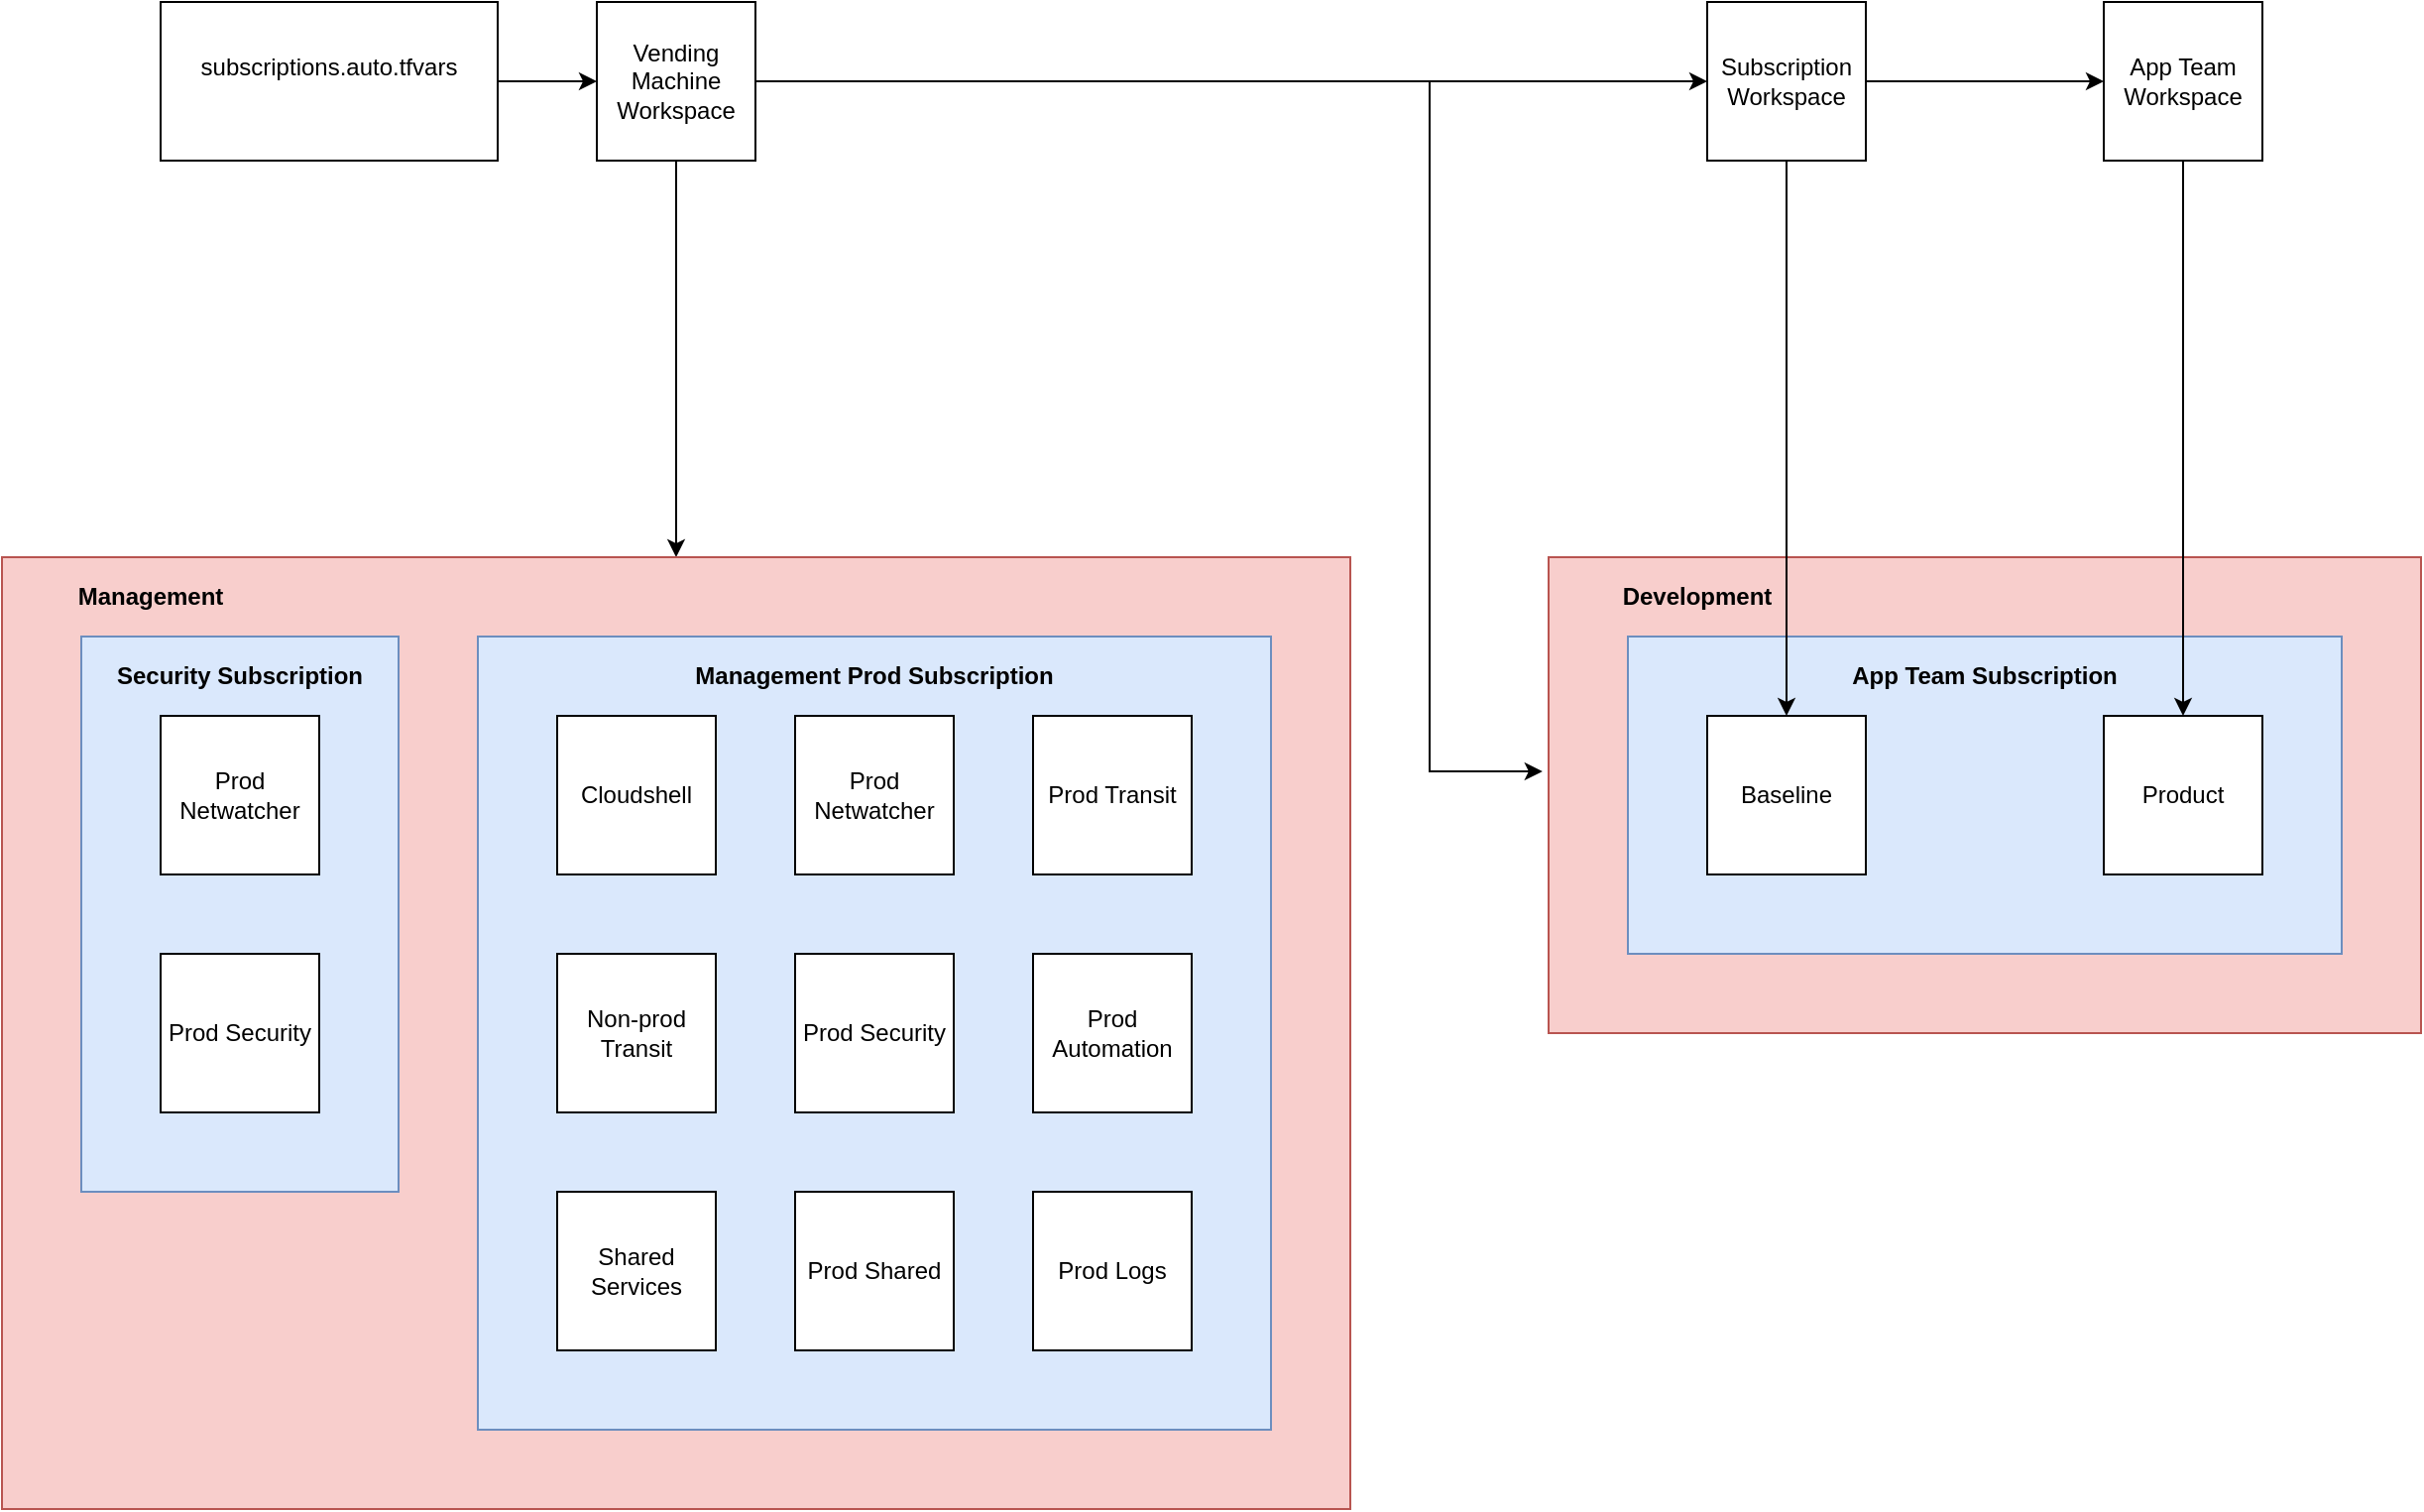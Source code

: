 <mxfile version="13.8.8" type="github">
  <diagram id="AANyPT6bGhwmdgy3tdTZ" name="Page-1">
    <mxGraphModel dx="1422" dy="763" grid="1" gridSize="10" guides="1" tooltips="1" connect="1" arrows="1" fold="1" page="1" pageScale="1" pageWidth="1920" pageHeight="1200" math="0" shadow="0">
      <root>
        <mxCell id="0" />
        <mxCell id="1" parent="0" />
        <mxCell id="aP7lQ5Zf4fHE2E8MXHQa-24" style="edgeStyle=orthogonalEdgeStyle;rounded=0;orthogonalLoop=1;jettySize=auto;html=1;" edge="1" parent="1" source="0ONp2DLV14u4Jb8AU9xu-2" target="aP7lQ5Zf4fHE2E8MXHQa-16">
          <mxGeometry relative="1" as="geometry" />
        </mxCell>
        <mxCell id="aP7lQ5Zf4fHE2E8MXHQa-30" style="edgeStyle=orthogonalEdgeStyle;rounded=0;orthogonalLoop=1;jettySize=auto;html=1;entryX=-0.007;entryY=0.45;entryDx=0;entryDy=0;entryPerimeter=0;" edge="1" parent="1" source="0ONp2DLV14u4Jb8AU9xu-2" target="aP7lQ5Zf4fHE2E8MXHQa-21">
          <mxGeometry relative="1" as="geometry">
            <Array as="points">
              <mxPoint x="760" y="160" />
              <mxPoint x="760" y="508" />
            </Array>
          </mxGeometry>
        </mxCell>
        <mxCell id="0ONp2DLV14u4Jb8AU9xu-2" value="&lt;div&gt;Vending&lt;/div&gt;&lt;div&gt;Machine&lt;/div&gt;&lt;div&gt;Workspace&lt;/div&gt;" style="whiteSpace=wrap;html=1;aspect=fixed;" parent="1" vertex="1">
          <mxGeometry x="340" y="120" width="80" height="80" as="geometry" />
        </mxCell>
        <mxCell id="aP7lQ5Zf4fHE2E8MXHQa-28" style="edgeStyle=orthogonalEdgeStyle;rounded=0;orthogonalLoop=1;jettySize=auto;html=1;" edge="1" parent="1" source="0ONp2DLV14u4Jb8AU9xu-3" target="aP7lQ5Zf4fHE2E8MXHQa-27">
          <mxGeometry relative="1" as="geometry" />
        </mxCell>
        <mxCell id="0ONp2DLV14u4Jb8AU9xu-3" value="Subscription Workspace" style="whiteSpace=wrap;html=1;aspect=fixed;" parent="1" vertex="1">
          <mxGeometry x="900" y="120" width="80" height="80" as="geometry" />
        </mxCell>
        <mxCell id="0ONp2DLV14u4Jb8AU9xu-7" style="edgeStyle=orthogonalEdgeStyle;rounded=0;orthogonalLoop=1;jettySize=auto;html=1;exitX=1;exitY=0.5;exitDx=0;exitDy=0;entryX=0;entryY=0.5;entryDx=0;entryDy=0;" parent="1" source="0ONp2DLV14u4Jb8AU9xu-4" target="0ONp2DLV14u4Jb8AU9xu-2" edge="1">
          <mxGeometry relative="1" as="geometry" />
        </mxCell>
        <mxCell id="0ONp2DLV14u4Jb8AU9xu-4" value="&#xa;&lt;div&gt;subscriptions.auto.tfvars&lt;/div&gt;&#xa;&#xa;" style="rounded=0;whiteSpace=wrap;html=1;" parent="1" vertex="1">
          <mxGeometry x="120" y="120" width="170" height="80" as="geometry" />
        </mxCell>
        <mxCell id="aP7lQ5Zf4fHE2E8MXHQa-18" value="" style="group" vertex="1" connectable="0" parent="1">
          <mxGeometry x="40" y="400" width="680" height="480" as="geometry" />
        </mxCell>
        <mxCell id="aP7lQ5Zf4fHE2E8MXHQa-16" value="" style="rounded=0;whiteSpace=wrap;html=1;fillColor=#f8cecc;strokeColor=#b85450;" vertex="1" parent="aP7lQ5Zf4fHE2E8MXHQa-18">
          <mxGeometry width="680" height="480" as="geometry" />
        </mxCell>
        <mxCell id="aP7lQ5Zf4fHE2E8MXHQa-14" value="" style="rounded=0;whiteSpace=wrap;html=1;fillColor=#dae8fc;strokeColor=#6c8ebf;" vertex="1" parent="aP7lQ5Zf4fHE2E8MXHQa-18">
          <mxGeometry x="40" y="40" width="160" height="280" as="geometry" />
        </mxCell>
        <mxCell id="aP7lQ5Zf4fHE2E8MXHQa-12" value="" style="rounded=0;whiteSpace=wrap;html=1;fillColor=#dae8fc;strokeColor=#6c8ebf;" vertex="1" parent="aP7lQ5Zf4fHE2E8MXHQa-18">
          <mxGeometry x="240" y="40" width="400" height="400" as="geometry" />
        </mxCell>
        <mxCell id="0ONp2DLV14u4Jb8AU9xu-1" value="&lt;div&gt;Cloudshell&lt;/div&gt;" style="whiteSpace=wrap;html=1;aspect=fixed;" parent="aP7lQ5Zf4fHE2E8MXHQa-18" vertex="1">
          <mxGeometry x="280" y="80" width="80" height="80" as="geometry" />
        </mxCell>
        <mxCell id="aP7lQ5Zf4fHE2E8MXHQa-2" value="&lt;div&gt;Non-prod Transit&lt;/div&gt;" style="whiteSpace=wrap;html=1;aspect=fixed;" vertex="1" parent="aP7lQ5Zf4fHE2E8MXHQa-18">
          <mxGeometry x="280" y="200" width="80" height="80" as="geometry" />
        </mxCell>
        <mxCell id="aP7lQ5Zf4fHE2E8MXHQa-3" value="Prod Netwatcher" style="whiteSpace=wrap;html=1;aspect=fixed;" vertex="1" parent="aP7lQ5Zf4fHE2E8MXHQa-18">
          <mxGeometry x="400" y="80" width="80" height="80" as="geometry" />
        </mxCell>
        <mxCell id="aP7lQ5Zf4fHE2E8MXHQa-4" value="Prod Security" style="whiteSpace=wrap;html=1;aspect=fixed;" vertex="1" parent="aP7lQ5Zf4fHE2E8MXHQa-18">
          <mxGeometry x="400" y="200" width="80" height="80" as="geometry" />
        </mxCell>
        <mxCell id="aP7lQ5Zf4fHE2E8MXHQa-5" value="&lt;div&gt;Shared Services&lt;br&gt;&lt;/div&gt;" style="whiteSpace=wrap;html=1;aspect=fixed;" vertex="1" parent="aP7lQ5Zf4fHE2E8MXHQa-18">
          <mxGeometry x="280" y="320" width="80" height="80" as="geometry" />
        </mxCell>
        <mxCell id="aP7lQ5Zf4fHE2E8MXHQa-6" value="&lt;div&gt;Prod Shared&lt;br&gt;&lt;/div&gt;" style="whiteSpace=wrap;html=1;aspect=fixed;" vertex="1" parent="aP7lQ5Zf4fHE2E8MXHQa-18">
          <mxGeometry x="400" y="320" width="80" height="80" as="geometry" />
        </mxCell>
        <mxCell id="aP7lQ5Zf4fHE2E8MXHQa-7" value="&lt;div&gt;Prod Transit&lt;br&gt;&lt;/div&gt;" style="whiteSpace=wrap;html=1;aspect=fixed;" vertex="1" parent="aP7lQ5Zf4fHE2E8MXHQa-18">
          <mxGeometry x="520" y="80" width="80" height="80" as="geometry" />
        </mxCell>
        <mxCell id="aP7lQ5Zf4fHE2E8MXHQa-8" value="&lt;div&gt;Prod Logs&lt;/div&gt;" style="whiteSpace=wrap;html=1;aspect=fixed;" vertex="1" parent="aP7lQ5Zf4fHE2E8MXHQa-18">
          <mxGeometry x="520" y="320" width="80" height="80" as="geometry" />
        </mxCell>
        <mxCell id="aP7lQ5Zf4fHE2E8MXHQa-9" value="&lt;div&gt;Prod Automation&lt;br&gt;&lt;/div&gt;" style="whiteSpace=wrap;html=1;aspect=fixed;" vertex="1" parent="aP7lQ5Zf4fHE2E8MXHQa-18">
          <mxGeometry x="520" y="200" width="80" height="80" as="geometry" />
        </mxCell>
        <mxCell id="aP7lQ5Zf4fHE2E8MXHQa-10" value="Prod Security" style="whiteSpace=wrap;html=1;aspect=fixed;" vertex="1" parent="aP7lQ5Zf4fHE2E8MXHQa-18">
          <mxGeometry x="80" y="200" width="80" height="80" as="geometry" />
        </mxCell>
        <mxCell id="aP7lQ5Zf4fHE2E8MXHQa-11" value="Prod Netwatcher" style="whiteSpace=wrap;html=1;aspect=fixed;" vertex="1" parent="aP7lQ5Zf4fHE2E8MXHQa-18">
          <mxGeometry x="80" y="80" width="80" height="80" as="geometry" />
        </mxCell>
        <mxCell id="aP7lQ5Zf4fHE2E8MXHQa-13" value="&lt;div&gt;Management Prod Subscription&lt;/div&gt;" style="text;html=1;strokeColor=none;fillColor=none;align=center;verticalAlign=middle;whiteSpace=wrap;rounded=0;fontStyle=1" vertex="1" parent="aP7lQ5Zf4fHE2E8MXHQa-18">
          <mxGeometry x="345" y="50" width="190" height="20" as="geometry" />
        </mxCell>
        <mxCell id="aP7lQ5Zf4fHE2E8MXHQa-15" value="Security Subscription" style="text;html=1;strokeColor=none;fillColor=none;align=center;verticalAlign=middle;whiteSpace=wrap;rounded=0;fontStyle=1" vertex="1" parent="aP7lQ5Zf4fHE2E8MXHQa-18">
          <mxGeometry x="50" y="50" width="140" height="20" as="geometry" />
        </mxCell>
        <mxCell id="aP7lQ5Zf4fHE2E8MXHQa-17" value="Management" style="text;html=1;strokeColor=none;fillColor=none;align=center;verticalAlign=middle;whiteSpace=wrap;rounded=0;fontStyle=1" vertex="1" parent="aP7lQ5Zf4fHE2E8MXHQa-18">
          <mxGeometry x="40" y="10" width="70" height="20" as="geometry" />
        </mxCell>
        <mxCell id="aP7lQ5Zf4fHE2E8MXHQa-22" value="" style="endArrow=classic;html=1;exitX=1;exitY=0.5;exitDx=0;exitDy=0;entryX=0;entryY=0.5;entryDx=0;entryDy=0;" edge="1" parent="1" source="0ONp2DLV14u4Jb8AU9xu-2" target="0ONp2DLV14u4Jb8AU9xu-3">
          <mxGeometry width="50" height="50" relative="1" as="geometry">
            <mxPoint x="400" y="510" as="sourcePoint" />
            <mxPoint x="450" y="460" as="targetPoint" />
          </mxGeometry>
        </mxCell>
        <mxCell id="aP7lQ5Zf4fHE2E8MXHQa-27" value="App Team Workspace" style="whiteSpace=wrap;html=1;aspect=fixed;" vertex="1" parent="1">
          <mxGeometry x="1100" y="120" width="80" height="80" as="geometry" />
        </mxCell>
        <mxCell id="aP7lQ5Zf4fHE2E8MXHQa-31" value="" style="group" vertex="1" connectable="0" parent="1">
          <mxGeometry x="820" y="400" width="440" height="240" as="geometry" />
        </mxCell>
        <mxCell id="aP7lQ5Zf4fHE2E8MXHQa-21" value="" style="rounded=0;whiteSpace=wrap;html=1;fillColor=#f8cecc;strokeColor=#b85450;" vertex="1" parent="aP7lQ5Zf4fHE2E8MXHQa-31">
          <mxGeometry width="440" height="240" as="geometry" />
        </mxCell>
        <mxCell id="aP7lQ5Zf4fHE2E8MXHQa-20" value="" style="rounded=0;whiteSpace=wrap;html=1;fillColor=#dae8fc;strokeColor=#6c8ebf;" vertex="1" parent="aP7lQ5Zf4fHE2E8MXHQa-31">
          <mxGeometry x="40" y="40" width="360" height="160" as="geometry" />
        </mxCell>
        <mxCell id="0ONp2DLV14u4Jb8AU9xu-5" value="Baseline" style="whiteSpace=wrap;html=1;aspect=fixed;" parent="aP7lQ5Zf4fHE2E8MXHQa-31" vertex="1">
          <mxGeometry x="80" y="80" width="80" height="80" as="geometry" />
        </mxCell>
        <mxCell id="aP7lQ5Zf4fHE2E8MXHQa-19" value="&lt;div&gt;Product&lt;/div&gt;" style="whiteSpace=wrap;html=1;aspect=fixed;" vertex="1" parent="aP7lQ5Zf4fHE2E8MXHQa-31">
          <mxGeometry x="280" y="80" width="80" height="80" as="geometry" />
        </mxCell>
        <mxCell id="aP7lQ5Zf4fHE2E8MXHQa-32" value="Development" style="text;html=1;strokeColor=none;fillColor=none;align=center;verticalAlign=middle;whiteSpace=wrap;rounded=0;fontStyle=1" vertex="1" parent="aP7lQ5Zf4fHE2E8MXHQa-31">
          <mxGeometry x="40" y="10" width="70" height="20" as="geometry" />
        </mxCell>
        <mxCell id="aP7lQ5Zf4fHE2E8MXHQa-34" value="App Team Subscription" style="text;html=1;strokeColor=none;fillColor=none;align=center;verticalAlign=middle;whiteSpace=wrap;rounded=0;fontStyle=1" vertex="1" parent="aP7lQ5Zf4fHE2E8MXHQa-31">
          <mxGeometry x="150" y="50" width="140" height="20" as="geometry" />
        </mxCell>
        <mxCell id="aP7lQ5Zf4fHE2E8MXHQa-23" style="edgeStyle=orthogonalEdgeStyle;rounded=0;orthogonalLoop=1;jettySize=auto;html=1;" edge="1" parent="1" source="0ONp2DLV14u4Jb8AU9xu-3" target="0ONp2DLV14u4Jb8AU9xu-5">
          <mxGeometry relative="1" as="geometry" />
        </mxCell>
        <mxCell id="aP7lQ5Zf4fHE2E8MXHQa-29" style="edgeStyle=orthogonalEdgeStyle;rounded=0;orthogonalLoop=1;jettySize=auto;html=1;" edge="1" parent="1" source="aP7lQ5Zf4fHE2E8MXHQa-27" target="aP7lQ5Zf4fHE2E8MXHQa-19">
          <mxGeometry relative="1" as="geometry" />
        </mxCell>
      </root>
    </mxGraphModel>
  </diagram>
</mxfile>
